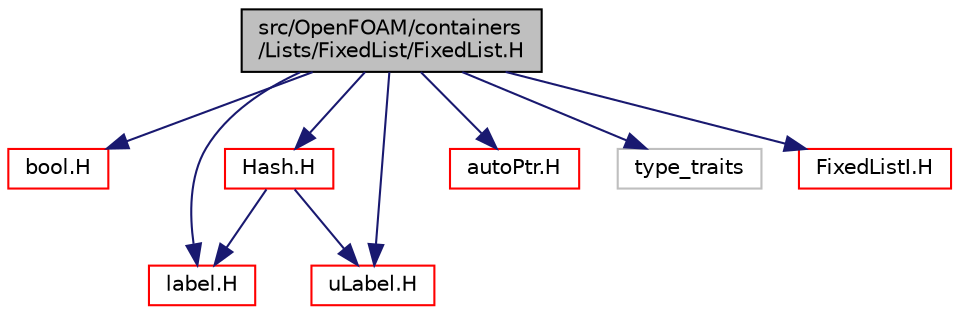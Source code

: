digraph "src/OpenFOAM/containers/Lists/FixedList/FixedList.H"
{
  bgcolor="transparent";
  edge [fontname="Helvetica",fontsize="10",labelfontname="Helvetica",labelfontsize="10"];
  node [fontname="Helvetica",fontsize="10",shape=record];
  Node1 [label="src/OpenFOAM/containers\l/Lists/FixedList/FixedList.H",height=0.2,width=0.4,color="black", fillcolor="grey75", style="filled", fontcolor="black"];
  Node1 -> Node2 [color="midnightblue",fontsize="10",style="solid",fontname="Helvetica"];
  Node2 [label="bool.H",height=0.2,width=0.4,color="red",URL="$a09145.html",tooltip="System bool. "];
  Node1 -> Node3 [color="midnightblue",fontsize="10",style="solid",fontname="Helvetica"];
  Node3 [label="label.H",height=0.2,width=0.4,color="red",URL="$a09222.html"];
  Node1 -> Node4 [color="midnightblue",fontsize="10",style="solid",fontname="Helvetica"];
  Node4 [label="uLabel.H",height=0.2,width=0.4,color="red",URL="$a09238.html"];
  Node1 -> Node5 [color="midnightblue",fontsize="10",style="solid",fontname="Helvetica"];
  Node5 [label="Hash.H",height=0.2,width=0.4,color="red",URL="$a09204.html"];
  Node5 -> Node3 [color="midnightblue",fontsize="10",style="solid",fontname="Helvetica"];
  Node5 -> Node4 [color="midnightblue",fontsize="10",style="solid",fontname="Helvetica"];
  Node1 -> Node6 [color="midnightblue",fontsize="10",style="solid",fontname="Helvetica"];
  Node6 [label="autoPtr.H",height=0.2,width=0.4,color="red",URL="$a08784.html"];
  Node1 -> Node7 [color="midnightblue",fontsize="10",style="solid",fontname="Helvetica"];
  Node7 [label="type_traits",height=0.2,width=0.4,color="grey75"];
  Node1 -> Node8 [color="midnightblue",fontsize="10",style="solid",fontname="Helvetica"];
  Node8 [label="FixedListI.H",height=0.2,width=0.4,color="red",URL="$a07953.html"];
}
